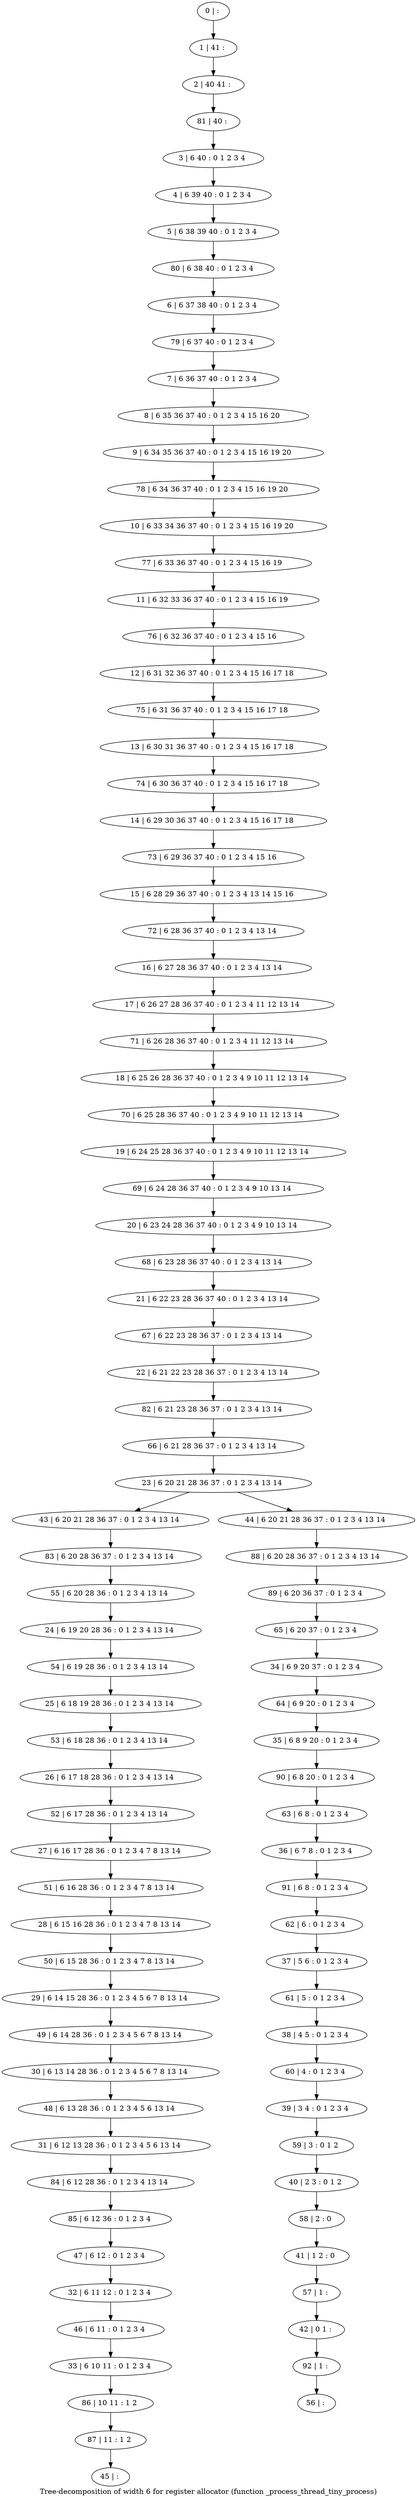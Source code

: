 digraph G {
graph [label="Tree-decomposition of width 6 for register allocator (function _process_thread_tiny_process)"]
0[label="0 | : "];
1[label="1 | 41 : "];
2[label="2 | 40 41 : "];
3[label="3 | 6 40 : 0 1 2 3 4 "];
4[label="4 | 6 39 40 : 0 1 2 3 4 "];
5[label="5 | 6 38 39 40 : 0 1 2 3 4 "];
6[label="6 | 6 37 38 40 : 0 1 2 3 4 "];
7[label="7 | 6 36 37 40 : 0 1 2 3 4 "];
8[label="8 | 6 35 36 37 40 : 0 1 2 3 4 15 16 20 "];
9[label="9 | 6 34 35 36 37 40 : 0 1 2 3 4 15 16 19 20 "];
10[label="10 | 6 33 34 36 37 40 : 0 1 2 3 4 15 16 19 20 "];
11[label="11 | 6 32 33 36 37 40 : 0 1 2 3 4 15 16 19 "];
12[label="12 | 6 31 32 36 37 40 : 0 1 2 3 4 15 16 17 18 "];
13[label="13 | 6 30 31 36 37 40 : 0 1 2 3 4 15 16 17 18 "];
14[label="14 | 6 29 30 36 37 40 : 0 1 2 3 4 15 16 17 18 "];
15[label="15 | 6 28 29 36 37 40 : 0 1 2 3 4 13 14 15 16 "];
16[label="16 | 6 27 28 36 37 40 : 0 1 2 3 4 13 14 "];
17[label="17 | 6 26 27 28 36 37 40 : 0 1 2 3 4 11 12 13 14 "];
18[label="18 | 6 25 26 28 36 37 40 : 0 1 2 3 4 9 10 11 12 13 14 "];
19[label="19 | 6 24 25 28 36 37 40 : 0 1 2 3 4 9 10 11 12 13 14 "];
20[label="20 | 6 23 24 28 36 37 40 : 0 1 2 3 4 9 10 13 14 "];
21[label="21 | 6 22 23 28 36 37 40 : 0 1 2 3 4 13 14 "];
22[label="22 | 6 21 22 23 28 36 37 : 0 1 2 3 4 13 14 "];
23[label="23 | 6 20 21 28 36 37 : 0 1 2 3 4 13 14 "];
24[label="24 | 6 19 20 28 36 : 0 1 2 3 4 13 14 "];
25[label="25 | 6 18 19 28 36 : 0 1 2 3 4 13 14 "];
26[label="26 | 6 17 18 28 36 : 0 1 2 3 4 13 14 "];
27[label="27 | 6 16 17 28 36 : 0 1 2 3 4 7 8 13 14 "];
28[label="28 | 6 15 16 28 36 : 0 1 2 3 4 7 8 13 14 "];
29[label="29 | 6 14 15 28 36 : 0 1 2 3 4 5 6 7 8 13 14 "];
30[label="30 | 6 13 14 28 36 : 0 1 2 3 4 5 6 7 8 13 14 "];
31[label="31 | 6 12 13 28 36 : 0 1 2 3 4 5 6 13 14 "];
32[label="32 | 6 11 12 : 0 1 2 3 4 "];
33[label="33 | 6 10 11 : 0 1 2 3 4 "];
34[label="34 | 6 9 20 37 : 0 1 2 3 4 "];
35[label="35 | 6 8 9 20 : 0 1 2 3 4 "];
36[label="36 | 6 7 8 : 0 1 2 3 4 "];
37[label="37 | 5 6 : 0 1 2 3 4 "];
38[label="38 | 4 5 : 0 1 2 3 4 "];
39[label="39 | 3 4 : 0 1 2 3 4 "];
40[label="40 | 2 3 : 0 1 2 "];
41[label="41 | 1 2 : 0 "];
42[label="42 | 0 1 : "];
43[label="43 | 6 20 21 28 36 37 : 0 1 2 3 4 13 14 "];
44[label="44 | 6 20 21 28 36 37 : 0 1 2 3 4 13 14 "];
45[label="45 | : "];
46[label="46 | 6 11 : 0 1 2 3 4 "];
47[label="47 | 6 12 : 0 1 2 3 4 "];
48[label="48 | 6 13 28 36 : 0 1 2 3 4 5 6 13 14 "];
49[label="49 | 6 14 28 36 : 0 1 2 3 4 5 6 7 8 13 14 "];
50[label="50 | 6 15 28 36 : 0 1 2 3 4 7 8 13 14 "];
51[label="51 | 6 16 28 36 : 0 1 2 3 4 7 8 13 14 "];
52[label="52 | 6 17 28 36 : 0 1 2 3 4 13 14 "];
53[label="53 | 6 18 28 36 : 0 1 2 3 4 13 14 "];
54[label="54 | 6 19 28 36 : 0 1 2 3 4 13 14 "];
55[label="55 | 6 20 28 36 : 0 1 2 3 4 13 14 "];
56[label="56 | : "];
57[label="57 | 1 : "];
58[label="58 | 2 : 0 "];
59[label="59 | 3 : 0 1 2 "];
60[label="60 | 4 : 0 1 2 3 4 "];
61[label="61 | 5 : 0 1 2 3 4 "];
62[label="62 | 6 : 0 1 2 3 4 "];
63[label="63 | 6 8 : 0 1 2 3 4 "];
64[label="64 | 6 9 20 : 0 1 2 3 4 "];
65[label="65 | 6 20 37 : 0 1 2 3 4 "];
66[label="66 | 6 21 28 36 37 : 0 1 2 3 4 13 14 "];
67[label="67 | 6 22 23 28 36 37 : 0 1 2 3 4 13 14 "];
68[label="68 | 6 23 28 36 37 40 : 0 1 2 3 4 13 14 "];
69[label="69 | 6 24 28 36 37 40 : 0 1 2 3 4 9 10 13 14 "];
70[label="70 | 6 25 28 36 37 40 : 0 1 2 3 4 9 10 11 12 13 14 "];
71[label="71 | 6 26 28 36 37 40 : 0 1 2 3 4 11 12 13 14 "];
72[label="72 | 6 28 36 37 40 : 0 1 2 3 4 13 14 "];
73[label="73 | 6 29 36 37 40 : 0 1 2 3 4 15 16 "];
74[label="74 | 6 30 36 37 40 : 0 1 2 3 4 15 16 17 18 "];
75[label="75 | 6 31 36 37 40 : 0 1 2 3 4 15 16 17 18 "];
76[label="76 | 6 32 36 37 40 : 0 1 2 3 4 15 16 "];
77[label="77 | 6 33 36 37 40 : 0 1 2 3 4 15 16 19 "];
78[label="78 | 6 34 36 37 40 : 0 1 2 3 4 15 16 19 20 "];
79[label="79 | 6 37 40 : 0 1 2 3 4 "];
80[label="80 | 6 38 40 : 0 1 2 3 4 "];
81[label="81 | 40 : "];
82[label="82 | 6 21 23 28 36 37 : 0 1 2 3 4 13 14 "];
83[label="83 | 6 20 28 36 37 : 0 1 2 3 4 13 14 "];
84[label="84 | 6 12 28 36 : 0 1 2 3 4 13 14 "];
85[label="85 | 6 12 36 : 0 1 2 3 4 "];
86[label="86 | 10 11 : 1 2 "];
87[label="87 | 11 : 1 2 "];
88[label="88 | 6 20 28 36 37 : 0 1 2 3 4 13 14 "];
89[label="89 | 6 20 36 37 : 0 1 2 3 4 "];
90[label="90 | 6 8 20 : 0 1 2 3 4 "];
91[label="91 | 6 8 : 0 1 2 3 4 "];
92[label="92 | 1 : "];
0->1 ;
1->2 ;
3->4 ;
4->5 ;
7->8 ;
8->9 ;
16->17 ;
23->43 ;
23->44 ;
46->33 ;
32->46 ;
47->32 ;
48->31 ;
30->48 ;
49->30 ;
29->49 ;
50->29 ;
28->50 ;
51->28 ;
27->51 ;
52->27 ;
26->52 ;
53->26 ;
25->53 ;
54->25 ;
24->54 ;
55->24 ;
57->42 ;
41->57 ;
58->41 ;
40->58 ;
59->40 ;
39->59 ;
60->39 ;
38->60 ;
61->38 ;
37->61 ;
62->37 ;
63->36 ;
64->35 ;
34->64 ;
65->34 ;
66->23 ;
67->22 ;
21->67 ;
68->21 ;
20->68 ;
69->20 ;
19->69 ;
70->19 ;
18->70 ;
71->18 ;
17->71 ;
72->16 ;
15->72 ;
73->15 ;
14->73 ;
74->14 ;
13->74 ;
75->13 ;
12->75 ;
76->12 ;
11->76 ;
77->11 ;
10->77 ;
78->10 ;
9->78 ;
79->7 ;
6->79 ;
80->6 ;
5->80 ;
81->3 ;
2->81 ;
82->66 ;
22->82 ;
83->55 ;
43->83 ;
31->84 ;
85->47 ;
84->85 ;
33->86 ;
87->45 ;
86->87 ;
44->88 ;
89->65 ;
88->89 ;
90->63 ;
35->90 ;
91->62 ;
36->91 ;
92->56 ;
42->92 ;
}

